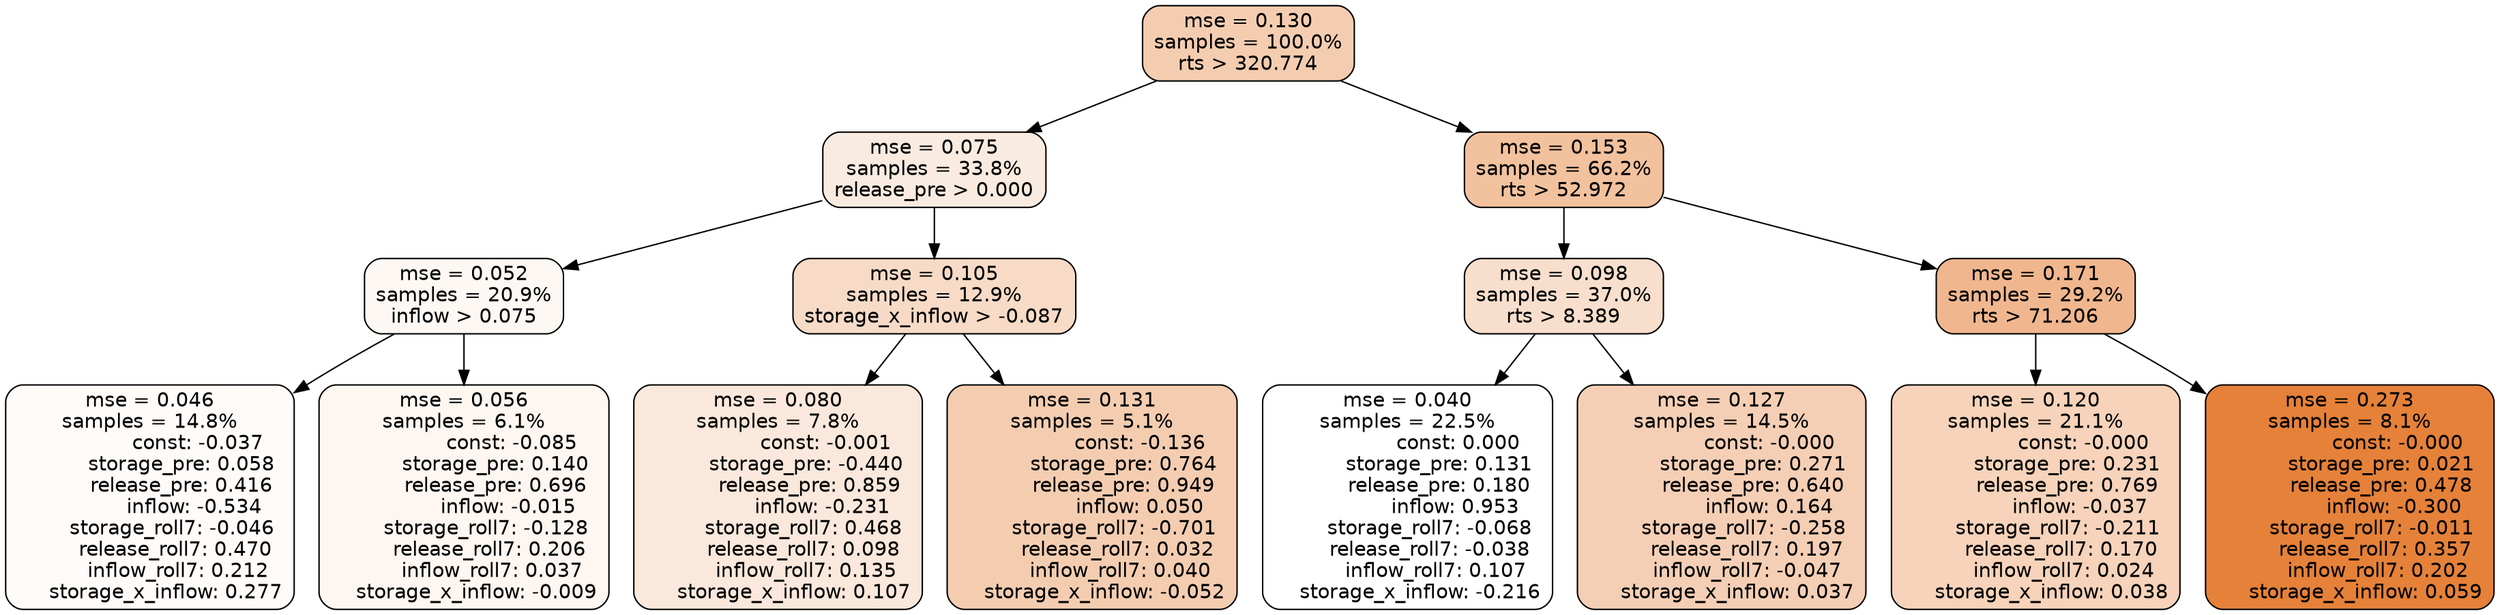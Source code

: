 digraph tree {
node [shape=rectangle, style="filled, rounded", color="black", fontname=helvetica] ;
edge [fontname=helvetica] ;
	"0" [label="mse = 0.130
samples = 100.0%
rts > 320.774", fillcolor="#f4cdb1"]
	"8" [label="mse = 0.075
samples = 33.8%
release_pre > 0.000", fillcolor="#faebe0"]
	"1" [label="mse = 0.153
samples = 66.2%
rts > 52.972", fillcolor="#f2c19e"]
	"9" [label="mse = 0.052
samples = 20.9%
inflow > 0.075", fillcolor="#fdf8f4"]
	"12" [label="mse = 0.105
samples = 12.9%
storage_x_inflow > -0.087", fillcolor="#f7dbc7"]
	"2" [label="mse = 0.098
samples = 37.0%
rts > 8.389", fillcolor="#f8dfcd"]
	"5" [label="mse = 0.171
samples = 29.2%
rts > 71.206", fillcolor="#f0b78f"]
	"10" [label="mse = 0.046
samples = 14.8%
               const: -0.037
          storage_pre: 0.058
          release_pre: 0.416
              inflow: -0.534
       storage_roll7: -0.046
        release_roll7: 0.470
         inflow_roll7: 0.212
     storage_x_inflow: 0.277", fillcolor="#fefbf9"]
	"11" [label="mse = 0.056
samples = 6.1%
               const: -0.085
          storage_pre: 0.140
          release_pre: 0.696
              inflow: -0.015
       storage_roll7: -0.128
        release_roll7: 0.206
         inflow_roll7: 0.037
    storage_x_inflow: -0.009", fillcolor="#fdf6f1"]
	"13" [label="mse = 0.080
samples = 7.8%
               const: -0.001
         storage_pre: -0.440
          release_pre: 0.859
              inflow: -0.231
        storage_roll7: 0.468
        release_roll7: 0.098
         inflow_roll7: 0.135
     storage_x_inflow: 0.107", fillcolor="#fae8dc"]
	"14" [label="mse = 0.131
samples = 5.1%
               const: -0.136
          storage_pre: 0.764
          release_pre: 0.949
               inflow: 0.050
       storage_roll7: -0.701
        release_roll7: 0.032
         inflow_roll7: 0.040
    storage_x_inflow: -0.052", fillcolor="#f4cdb1"]
	"3" [label="mse = 0.040
samples = 22.5%
                const: 0.000
          storage_pre: 0.131
          release_pre: 0.180
               inflow: 0.953
       storage_roll7: -0.068
       release_roll7: -0.038
         inflow_roll7: 0.107
    storage_x_inflow: -0.216", fillcolor="#ffffff"]
	"4" [label="mse = 0.127
samples = 14.5%
               const: -0.000
          storage_pre: 0.271
          release_pre: 0.640
               inflow: 0.164
       storage_roll7: -0.258
        release_roll7: 0.197
        inflow_roll7: -0.047
     storage_x_inflow: 0.037", fillcolor="#f5cfb5"]
	"7" [label="mse = 0.120
samples = 21.1%
               const: -0.000
          storage_pre: 0.231
          release_pre: 0.769
              inflow: -0.037
       storage_roll7: -0.211
        release_roll7: 0.170
         inflow_roll7: 0.024
     storage_x_inflow: 0.038", fillcolor="#f6d3ba"]
	"6" [label="mse = 0.273
samples = 8.1%
               const: -0.000
          storage_pre: 0.021
          release_pre: 0.478
              inflow: -0.300
       storage_roll7: -0.011
        release_roll7: 0.357
         inflow_roll7: 0.202
     storage_x_inflow: 0.059", fillcolor="#e58139"]

	"0" -> "1"
	"0" -> "8"
	"8" -> "9"
	"8" -> "12"
	"1" -> "2"
	"1" -> "5"
	"9" -> "10"
	"9" -> "11"
	"12" -> "13"
	"12" -> "14"
	"2" -> "3"
	"2" -> "4"
	"5" -> "6"
	"5" -> "7"
}